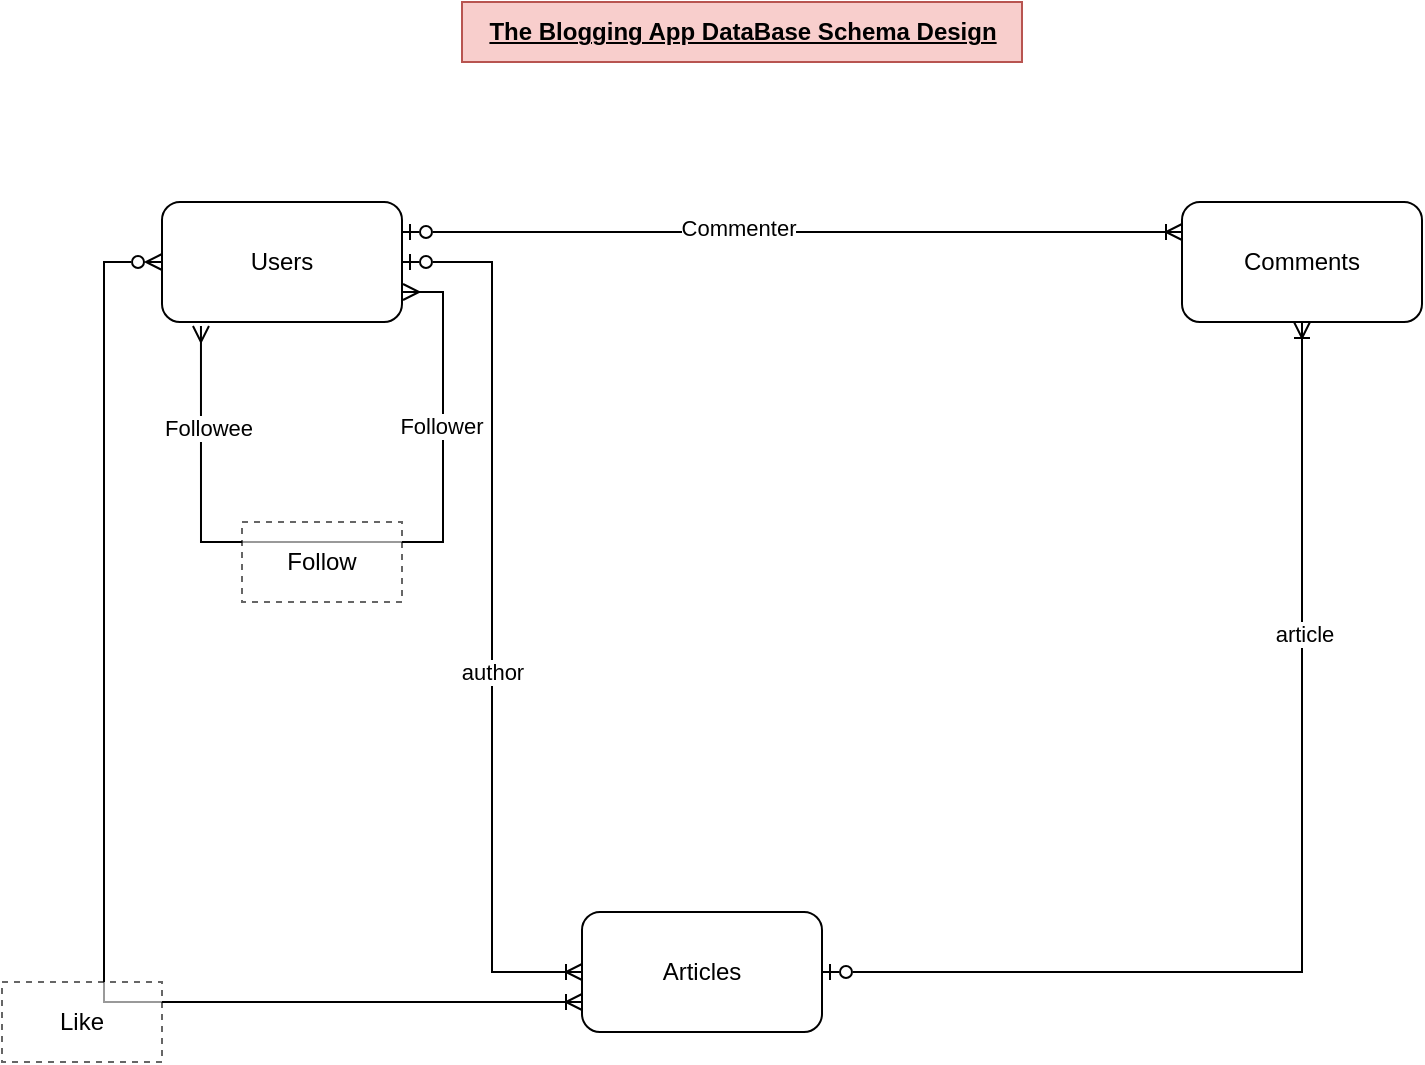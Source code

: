 <mxfile version="22.1.3" type="github">
  <diagram id="C5RBs43oDa-KdzZeNtuy" name="Page-1">
    <mxGraphModel dx="1434" dy="828" grid="1" gridSize="10" guides="1" tooltips="1" connect="1" arrows="1" fold="1" page="1" pageScale="1" pageWidth="827" pageHeight="1169" math="0" shadow="0">
      <root>
        <mxCell id="WIyWlLk6GJQsqaUBKTNV-0" />
        <mxCell id="WIyWlLk6GJQsqaUBKTNV-1" parent="WIyWlLk6GJQsqaUBKTNV-0" />
        <mxCell id="GVuecCbRthxJJ8NPHwU5-7" style="edgeStyle=orthogonalEdgeStyle;rounded=0;orthogonalLoop=1;jettySize=auto;html=1;exitX=1;exitY=0.25;exitDx=0;exitDy=0;entryX=0;entryY=0.25;entryDx=0;entryDy=0;endArrow=ERoneToMany;endFill=0;startArrow=ERzeroToOne;startFill=0;" edge="1" parent="WIyWlLk6GJQsqaUBKTNV-1" source="GVuecCbRthxJJ8NPHwU5-0" target="GVuecCbRthxJJ8NPHwU5-1">
          <mxGeometry relative="1" as="geometry" />
        </mxCell>
        <mxCell id="GVuecCbRthxJJ8NPHwU5-16" value="Commenter" style="edgeLabel;html=1;align=center;verticalAlign=middle;resizable=0;points=[];" vertex="1" connectable="0" parent="GVuecCbRthxJJ8NPHwU5-7">
          <mxGeometry x="-0.139" y="2" relative="1" as="geometry">
            <mxPoint as="offset" />
          </mxGeometry>
        </mxCell>
        <mxCell id="GVuecCbRthxJJ8NPHwU5-11" style="edgeStyle=orthogonalEdgeStyle;rounded=0;orthogonalLoop=1;jettySize=auto;html=1;exitX=0;exitY=0.5;exitDx=0;exitDy=0;entryX=0;entryY=0.75;entryDx=0;entryDy=0;endArrow=ERoneToMany;endFill=0;startArrow=ERzeroToMany;startFill=0;" edge="1" parent="WIyWlLk6GJQsqaUBKTNV-1" source="GVuecCbRthxJJ8NPHwU5-0" target="GVuecCbRthxJJ8NPHwU5-2">
          <mxGeometry relative="1" as="geometry">
            <mxPoint x="80" y="640" as="targetPoint" />
            <Array as="points">
              <mxPoint x="81" y="230" />
              <mxPoint x="81" y="600" />
            </Array>
          </mxGeometry>
        </mxCell>
        <mxCell id="GVuecCbRthxJJ8NPHwU5-0" value="Users" style="rounded=1;whiteSpace=wrap;html=1;" vertex="1" parent="WIyWlLk6GJQsqaUBKTNV-1">
          <mxGeometry x="110" y="200" width="120" height="60" as="geometry" />
        </mxCell>
        <mxCell id="GVuecCbRthxJJ8NPHwU5-1" value="Comments" style="rounded=1;whiteSpace=wrap;html=1;" vertex="1" parent="WIyWlLk6GJQsqaUBKTNV-1">
          <mxGeometry x="620" y="200" width="120" height="60" as="geometry" />
        </mxCell>
        <mxCell id="GVuecCbRthxJJ8NPHwU5-6" style="edgeStyle=orthogonalEdgeStyle;rounded=0;orthogonalLoop=1;jettySize=auto;html=1;exitX=0;exitY=0.5;exitDx=0;exitDy=0;endArrow=ERzeroToOne;endFill=0;entryX=1;entryY=0.5;entryDx=0;entryDy=0;startArrow=ERoneToMany;startFill=0;" edge="1" parent="WIyWlLk6GJQsqaUBKTNV-1" source="GVuecCbRthxJJ8NPHwU5-2" target="GVuecCbRthxJJ8NPHwU5-0">
          <mxGeometry relative="1" as="geometry">
            <mxPoint x="240" y="230" as="targetPoint" />
          </mxGeometry>
        </mxCell>
        <mxCell id="GVuecCbRthxJJ8NPHwU5-18" value="author" style="edgeLabel;html=1;align=center;verticalAlign=middle;resizable=0;points=[];" vertex="1" connectable="0" parent="GVuecCbRthxJJ8NPHwU5-6">
          <mxGeometry x="-0.124" relative="1" as="geometry">
            <mxPoint as="offset" />
          </mxGeometry>
        </mxCell>
        <mxCell id="GVuecCbRthxJJ8NPHwU5-2" value="Articles" style="rounded=1;whiteSpace=wrap;html=1;" vertex="1" parent="WIyWlLk6GJQsqaUBKTNV-1">
          <mxGeometry x="320" y="555" width="120" height="60" as="geometry" />
        </mxCell>
        <mxCell id="GVuecCbRthxJJ8NPHwU5-5" style="edgeStyle=orthogonalEdgeStyle;rounded=0;orthogonalLoop=1;jettySize=auto;html=1;exitX=1;exitY=0.5;exitDx=0;exitDy=0;endArrow=ERoneToMany;endFill=0;startArrow=ERzeroToOne;startFill=0;" edge="1" parent="WIyWlLk6GJQsqaUBKTNV-1" source="GVuecCbRthxJJ8NPHwU5-2" target="GVuecCbRthxJJ8NPHwU5-1">
          <mxGeometry relative="1" as="geometry" />
        </mxCell>
        <mxCell id="GVuecCbRthxJJ8NPHwU5-17" value="article" style="edgeLabel;html=1;align=center;verticalAlign=middle;resizable=0;points=[];" vertex="1" connectable="0" parent="GVuecCbRthxJJ8NPHwU5-5">
          <mxGeometry x="0.448" y="-1" relative="1" as="geometry">
            <mxPoint as="offset" />
          </mxGeometry>
        </mxCell>
        <mxCell id="GVuecCbRthxJJ8NPHwU5-8" style="edgeStyle=orthogonalEdgeStyle;rounded=0;orthogonalLoop=1;jettySize=auto;html=1;exitX=1;exitY=0.75;exitDx=0;exitDy=0;entryX=0.158;entryY=1.033;entryDx=0;entryDy=0;entryPerimeter=0;endArrow=ERmany;endFill=0;startArrow=ERmany;startFill=0;" edge="1" parent="WIyWlLk6GJQsqaUBKTNV-1">
          <mxGeometry relative="1" as="geometry">
            <mxPoint x="230.52" y="245" as="sourcePoint" />
            <mxPoint x="129.48" y="261.98" as="targetPoint" />
            <Array as="points">
              <mxPoint x="250.52" y="245" />
              <mxPoint x="250.52" y="370" />
              <mxPoint x="129.52" y="370" />
            </Array>
          </mxGeometry>
        </mxCell>
        <mxCell id="GVuecCbRthxJJ8NPHwU5-12" value="Followee" style="edgeLabel;html=1;align=center;verticalAlign=middle;resizable=0;points=[];" vertex="1" connectable="0" parent="GVuecCbRthxJJ8NPHwU5-8">
          <mxGeometry x="0.727" y="-3" relative="1" as="geometry">
            <mxPoint as="offset" />
          </mxGeometry>
        </mxCell>
        <mxCell id="GVuecCbRthxJJ8NPHwU5-13" value="Follower&amp;nbsp;" style="edgeLabel;html=1;align=center;verticalAlign=middle;resizable=0;points=[];" vertex="1" connectable="0" parent="GVuecCbRthxJJ8NPHwU5-8">
          <mxGeometry x="-0.535" relative="1" as="geometry">
            <mxPoint as="offset" />
          </mxGeometry>
        </mxCell>
        <mxCell id="GVuecCbRthxJJ8NPHwU5-9" value="Follow" style="rounded=0;whiteSpace=wrap;html=1;dashed=1;opacity=60;" vertex="1" parent="WIyWlLk6GJQsqaUBKTNV-1">
          <mxGeometry x="150" y="360" width="80" height="40" as="geometry" />
        </mxCell>
        <mxCell id="GVuecCbRthxJJ8NPHwU5-14" value="Like" style="rounded=0;whiteSpace=wrap;html=1;dashed=1;opacity=60;" vertex="1" parent="WIyWlLk6GJQsqaUBKTNV-1">
          <mxGeometry x="30" y="590" width="80" height="40" as="geometry" />
        </mxCell>
        <mxCell id="GVuecCbRthxJJ8NPHwU5-19" value="The Blogging App DataBase Schema Design" style="text;html=1;align=center;verticalAlign=middle;resizable=0;points=[];autosize=1;strokeColor=#b85450;fillColor=#f8cecc;rounded=0;fontStyle=5" vertex="1" parent="WIyWlLk6GJQsqaUBKTNV-1">
          <mxGeometry x="260" y="100" width="280" height="30" as="geometry" />
        </mxCell>
      </root>
    </mxGraphModel>
  </diagram>
</mxfile>
